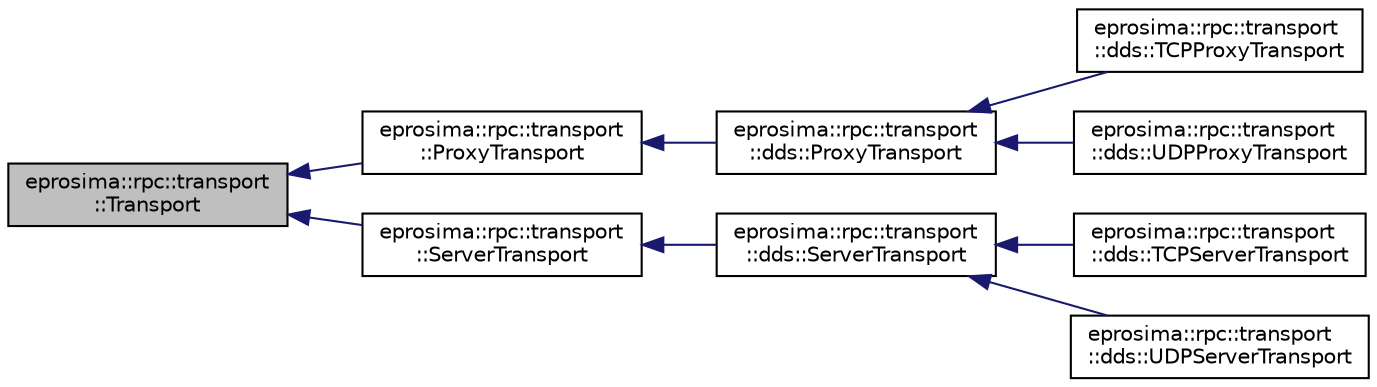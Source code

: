 digraph "eprosima::rpc::transport::Transport"
{
  edge [fontname="Helvetica",fontsize="10",labelfontname="Helvetica",labelfontsize="10"];
  node [fontname="Helvetica",fontsize="10",shape=record];
  rankdir="LR";
  Node1 [label="eprosima::rpc::transport\l::Transport",height=0.2,width=0.4,color="black", fillcolor="grey75", style="filled" fontcolor="black"];
  Node1 -> Node2 [dir="back",color="midnightblue",fontsize="10",style="solid",fontname="Helvetica"];
  Node2 [label="eprosima::rpc::transport\l::ProxyTransport",height=0.2,width=0.4,color="black", fillcolor="white", style="filled",URL="$classeprosima_1_1rpc_1_1transport_1_1_proxy_transport.html",tooltip="This interface is the base of all classes that implement a transport that can be used by the proxy..."];
  Node2 -> Node3 [dir="back",color="midnightblue",fontsize="10",style="solid",fontname="Helvetica"];
  Node3 [label="eprosima::rpc::transport\l::dds::ProxyTransport",height=0.2,width=0.4,color="black", fillcolor="white", style="filled",URL="$classeprosima_1_1rpc_1_1transport_1_1dds_1_1_proxy_transport.html",tooltip="This class is the base of all proxies that implement a transport using DDS. "];
  Node3 -> Node4 [dir="back",color="midnightblue",fontsize="10",style="solid",fontname="Helvetica"];
  Node4 [label="eprosima::rpc::transport\l::dds::TCPProxyTransport",height=0.2,width=0.4,color="black", fillcolor="white", style="filled",URL="$classeprosima_1_1rpc_1_1transport_1_1dds_1_1_t_c_p_proxy_transport.html",tooltip="This class implements a transport using DDS over TCPv4. This transport can only be used by a server p..."];
  Node3 -> Node5 [dir="back",color="midnightblue",fontsize="10",style="solid",fontname="Helvetica"];
  Node5 [label="eprosima::rpc::transport\l::dds::UDPProxyTransport",height=0.2,width=0.4,color="black", fillcolor="white", style="filled",URL="$classeprosima_1_1rpc_1_1transport_1_1dds_1_1_u_d_p_proxy_transport.html",tooltip="This class implements a transport using DDS over UDPv4. This transport only can be used by a server&#39;s..."];
  Node1 -> Node6 [dir="back",color="midnightblue",fontsize="10",style="solid",fontname="Helvetica"];
  Node6 [label="eprosima::rpc::transport\l::ServerTransport",height=0.2,width=0.4,color="black", fillcolor="white", style="filled",URL="$classeprosima_1_1rpc_1_1transport_1_1_server_transport.html",tooltip="This interface is the base of all classes that implement a transport that can be used by the server..."];
  Node6 -> Node7 [dir="back",color="midnightblue",fontsize="10",style="solid",fontname="Helvetica"];
  Node7 [label="eprosima::rpc::transport\l::dds::ServerTransport",height=0.2,width=0.4,color="black", fillcolor="white", style="filled",URL="$classeprosima_1_1rpc_1_1transport_1_1dds_1_1_server_transport.html",tooltip="This class is the base of all classes that implement a transport using DDS. This transport can be use..."];
  Node7 -> Node8 [dir="back",color="midnightblue",fontsize="10",style="solid",fontname="Helvetica"];
  Node8 [label="eprosima::rpc::transport\l::dds::TCPServerTransport",height=0.2,width=0.4,color="black", fillcolor="white", style="filled",URL="$classeprosima_1_1rpc_1_1transport_1_1dds_1_1_t_c_p_server_transport.html",tooltip="This class implements a transport using DDS over TCPv4. This transport can only be used by a server..."];
  Node7 -> Node9 [dir="back",color="midnightblue",fontsize="10",style="solid",fontname="Helvetica"];
  Node9 [label="eprosima::rpc::transport\l::dds::UDPServerTransport",height=0.2,width=0.4,color="black", fillcolor="white", style="filled",URL="$classeprosima_1_1rpc_1_1transport_1_1dds_1_1_u_d_p_server_transport.html",tooltip="This class implements transport using DDS over UDPv4. This transport can only be used by a server..."];
}
